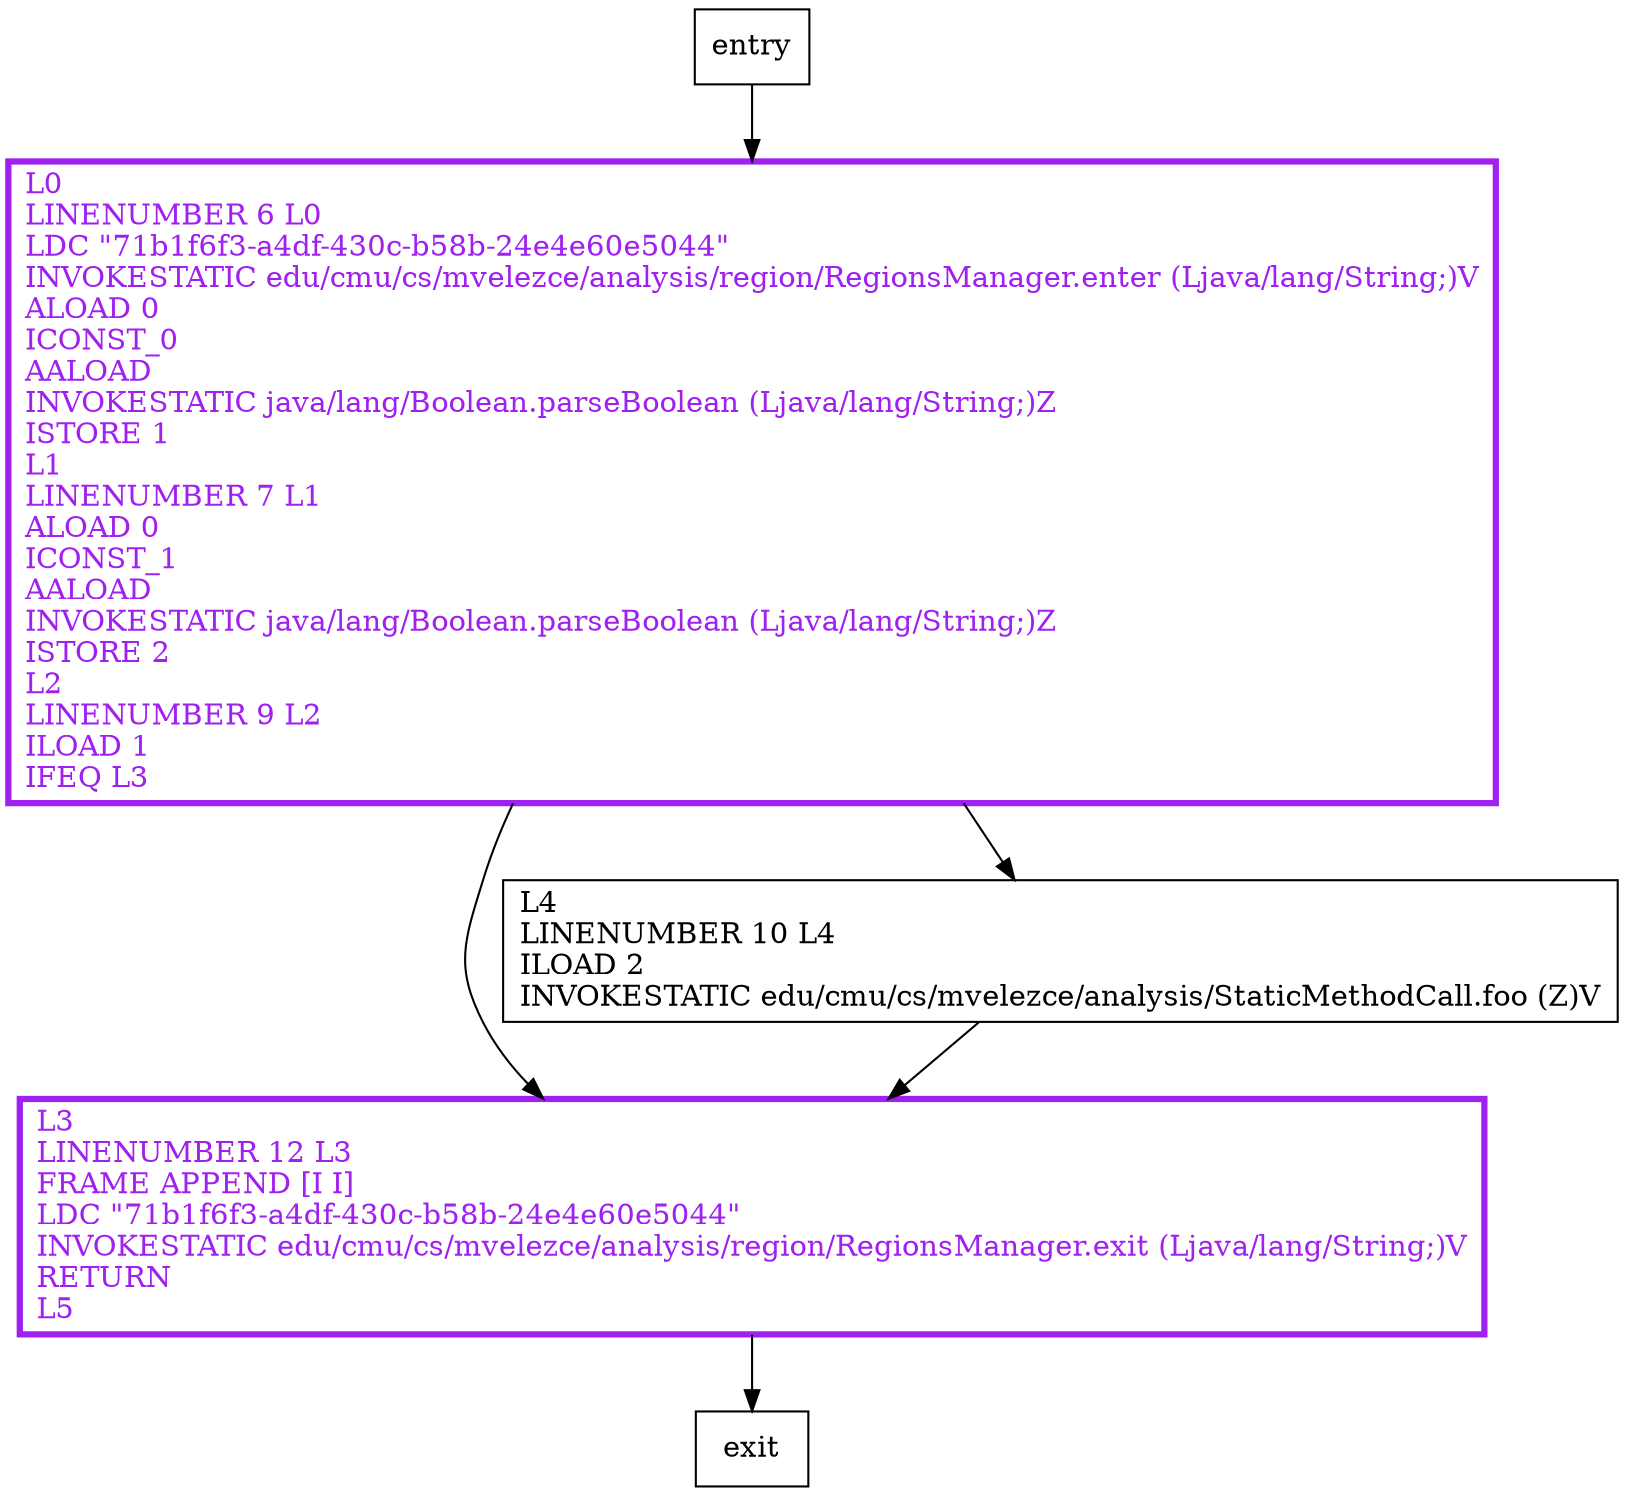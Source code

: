 digraph main {
node [shape=record];
240259175 [label="L0\lLINENUMBER 6 L0\lLDC \"71b1f6f3-a4df-430c-b58b-24e4e60e5044\"\lINVOKESTATIC edu/cmu/cs/mvelezce/analysis/region/RegionsManager.enter (Ljava/lang/String;)V\lALOAD 0\lICONST_0\lAALOAD\lINVOKESTATIC java/lang/Boolean.parseBoolean (Ljava/lang/String;)Z\lISTORE 1\lL1\lLINENUMBER 7 L1\lALOAD 0\lICONST_1\lAALOAD\lINVOKESTATIC java/lang/Boolean.parseBoolean (Ljava/lang/String;)Z\lISTORE 2\lL2\lLINENUMBER 9 L2\lILOAD 1\lIFEQ L3\l"];
1907201435 [label="L3\lLINENUMBER 12 L3\lFRAME APPEND [I I]\lLDC \"71b1f6f3-a4df-430c-b58b-24e4e60e5044\"\lINVOKESTATIC edu/cmu/cs/mvelezce/analysis/region/RegionsManager.exit (Ljava/lang/String;)V\lRETURN\lL5\l"];
1001100746 [label="L4\lLINENUMBER 10 L4\lILOAD 2\lINVOKESTATIC edu/cmu/cs/mvelezce/analysis/StaticMethodCall.foo (Z)V\l"];
entry;
exit;
entry -> 240259175;
240259175 -> 1907201435;
240259175 -> 1001100746;
1907201435 -> exit;
1001100746 -> 1907201435;
240259175[fontcolor="purple", penwidth=3, color="purple"];
1907201435[fontcolor="purple", penwidth=3, color="purple"];
}
